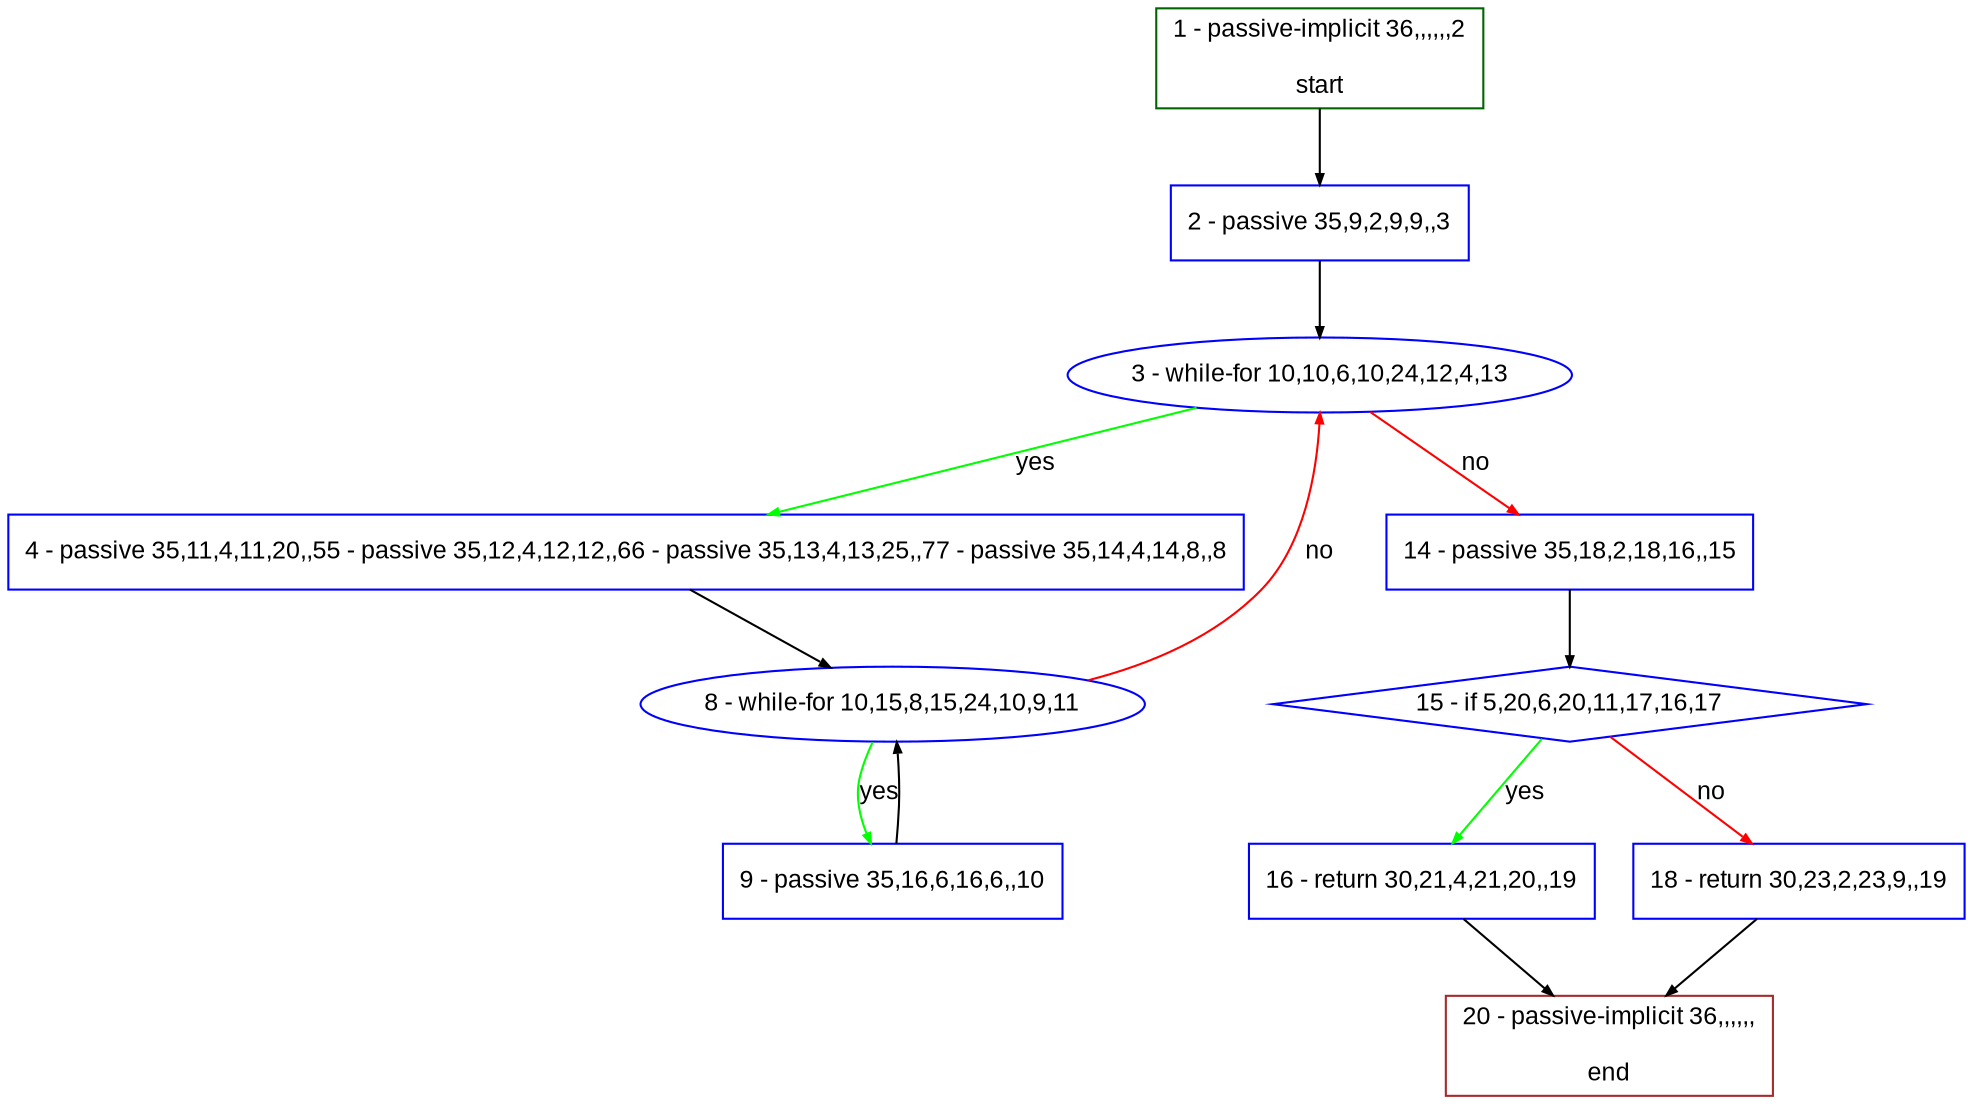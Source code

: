 digraph "" {
  graph [bgcolor="white", fillcolor="#FFFFCC", pack="true", packmode="clust", fontname="Arial", label="", fontsize="12", compound="true", style="rounded,filled"];
  node [node_initialized="no", fillcolor="white", fontname="Arial", label="", color="grey", fontsize="12", fixedsize="false", compound="true", shape="rectangle", style="filled"];
  edge [arrowtail="none", lhead="", fontcolor="black", fontname="Arial", label="", color="black", fontsize="12", arrowhead="normal", arrowsize="0.5", compound="true", ltail="", dir="forward"];
  __N1 [fillcolor="#ffffff", label="2 - passive 35,9,2,9,9,,3", color="#0000ff", shape="box", style="filled"];
  __N2 [fillcolor="#ffffff", label="1 - passive-implicit 36,,,,,,2\n\nstart", color="#006400", shape="box", style="filled"];
  __N3 [fillcolor="#ffffff", label="3 - while-for 10,10,6,10,24,12,4,13", color="#0000ff", shape="oval", style="filled"];
  __N4 [fillcolor="#ffffff", label="4 - passive 35,11,4,11,20,,55 - passive 35,12,4,12,12,,66 - passive 35,13,4,13,25,,77 - passive 35,14,4,14,8,,8", color="#0000ff", shape="box", style="filled"];
  __N5 [fillcolor="#ffffff", label="14 - passive 35,18,2,18,16,,15", color="#0000ff", shape="box", style="filled"];
  __N6 [fillcolor="#ffffff", label="8 - while-for 10,15,8,15,24,10,9,11", color="#0000ff", shape="oval", style="filled"];
  __N7 [fillcolor="#ffffff", label="9 - passive 35,16,6,16,6,,10", color="#0000ff", shape="box", style="filled"];
  __N8 [fillcolor="#ffffff", label="15 - if 5,20,6,20,11,17,16,17", color="#0000ff", shape="diamond", style="filled"];
  __N9 [fillcolor="#ffffff", label="16 - return 30,21,4,21,20,,19", color="#0000ff", shape="box", style="filled"];
  __N10 [fillcolor="#ffffff", label="18 - return 30,23,2,23,9,,19", color="#0000ff", shape="box", style="filled"];
  __N11 [fillcolor="#ffffff", label="20 - passive-implicit 36,,,,,,\n\nend", color="#a52a2a", shape="box", style="filled"];
  __N2 -> __N1 [arrowtail="none", color="#000000", label="", arrowhead="normal", dir="forward"];
  __N1 -> __N3 [arrowtail="none", color="#000000", label="", arrowhead="normal", dir="forward"];
  __N3 -> __N4 [arrowtail="none", color="#00ff00", label="yes", arrowhead="normal", dir="forward"];
  __N3 -> __N5 [arrowtail="none", color="#ff0000", label="no", arrowhead="normal", dir="forward"];
  __N4 -> __N6 [arrowtail="none", color="#000000", label="", arrowhead="normal", dir="forward"];
  __N6 -> __N3 [arrowtail="none", color="#ff0000", label="no", arrowhead="normal", dir="forward"];
  __N6 -> __N7 [arrowtail="none", color="#00ff00", label="yes", arrowhead="normal", dir="forward"];
  __N7 -> __N6 [arrowtail="none", color="#000000", label="", arrowhead="normal", dir="forward"];
  __N5 -> __N8 [arrowtail="none", color="#000000", label="", arrowhead="normal", dir="forward"];
  __N8 -> __N9 [arrowtail="none", color="#00ff00", label="yes", arrowhead="normal", dir="forward"];
  __N8 -> __N10 [arrowtail="none", color="#ff0000", label="no", arrowhead="normal", dir="forward"];
  __N9 -> __N11 [arrowtail="none", color="#000000", label="", arrowhead="normal", dir="forward"];
  __N10 -> __N11 [arrowtail="none", color="#000000", label="", arrowhead="normal", dir="forward"];
}
